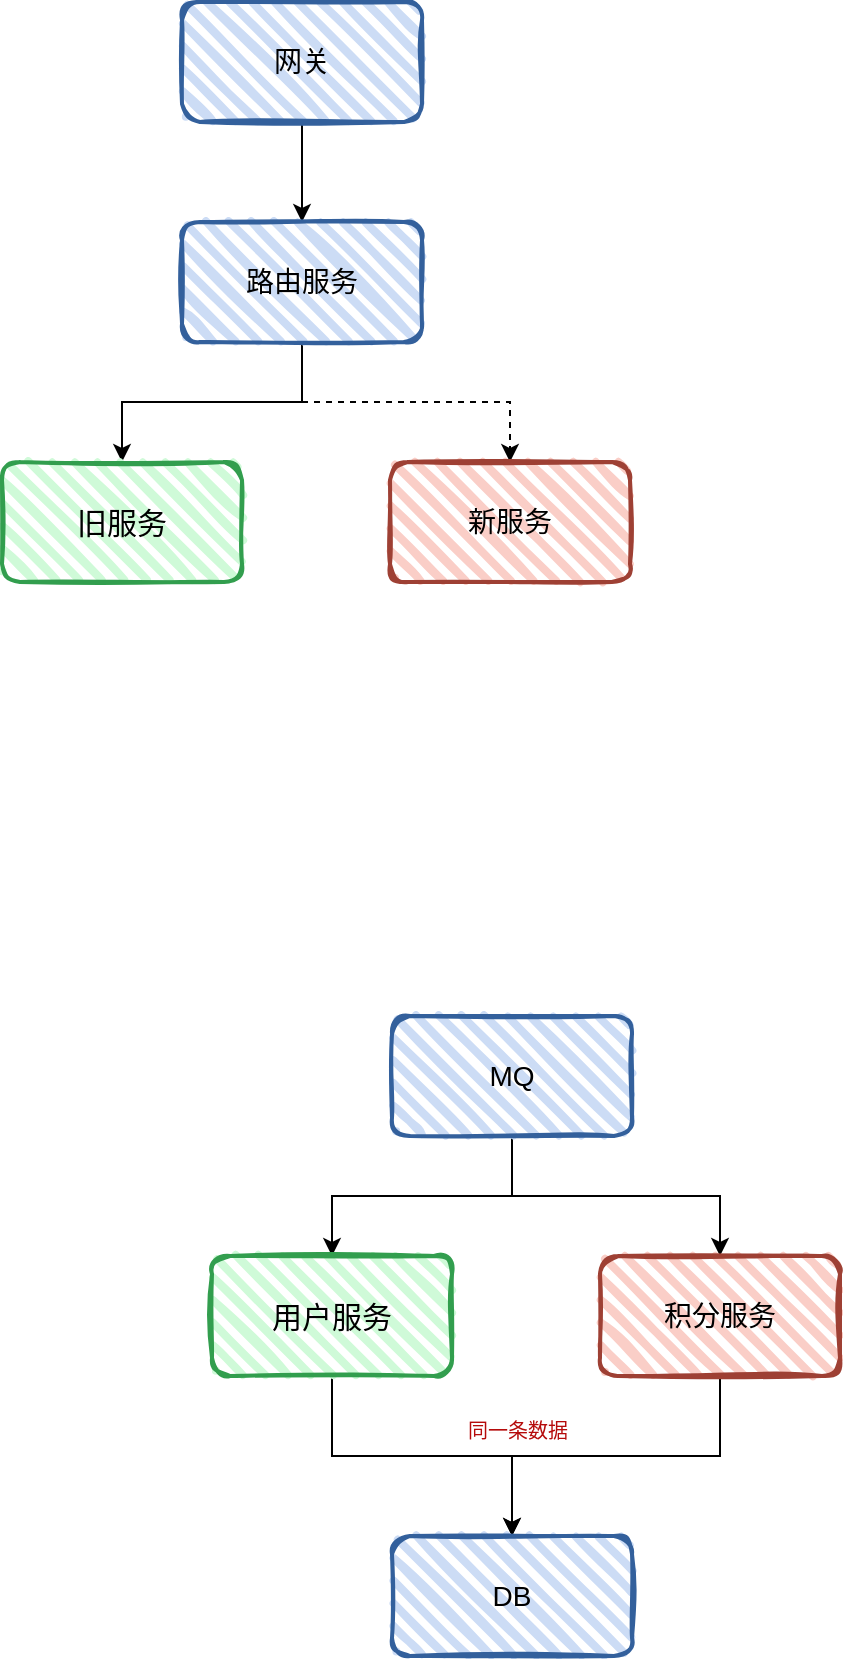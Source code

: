 <mxfile version="20.8.11" type="github">
  <diagram id="q9V0a5muKVpJxnvX1E8P" name="第 1 页">
    <mxGraphModel dx="853" dy="546" grid="0" gridSize="10" guides="1" tooltips="1" connect="1" arrows="1" fold="1" page="1" pageScale="1" pageWidth="827" pageHeight="1169" math="0" shadow="0">
      <root>
        <mxCell id="0" />
        <mxCell id="1" parent="0" />
        <mxCell id="DYQuNRCOeBw9W_rcUtsJ-5" style="edgeStyle=orthogonalEdgeStyle;rounded=0;orthogonalLoop=1;jettySize=auto;html=1;exitX=0.5;exitY=1;exitDx=0;exitDy=0;entryX=0.5;entryY=0;entryDx=0;entryDy=0;fontSize=14;" edge="1" parent="1" source="DYQuNRCOeBw9W_rcUtsJ-1" target="DYQuNRCOeBw9W_rcUtsJ-2">
          <mxGeometry relative="1" as="geometry" />
        </mxCell>
        <mxCell id="DYQuNRCOeBw9W_rcUtsJ-1" value="网关" style="rounded=1;whiteSpace=wrap;html=1;strokeWidth=2;fillWeight=4;hachureGap=8;hachureAngle=45;fillColor=#CCDCF5;sketch=1;strokeColor=#33609C;fontSize=14;" vertex="1" parent="1">
          <mxGeometry x="250" y="290" width="120" height="60" as="geometry" />
        </mxCell>
        <mxCell id="DYQuNRCOeBw9W_rcUtsJ-6" style="edgeStyle=orthogonalEdgeStyle;rounded=0;orthogonalLoop=1;jettySize=auto;html=1;exitX=0.5;exitY=1;exitDx=0;exitDy=0;fontSize=14;" edge="1" parent="1" source="DYQuNRCOeBw9W_rcUtsJ-2" target="DYQuNRCOeBw9W_rcUtsJ-3">
          <mxGeometry relative="1" as="geometry" />
        </mxCell>
        <mxCell id="DYQuNRCOeBw9W_rcUtsJ-7" style="edgeStyle=orthogonalEdgeStyle;rounded=0;orthogonalLoop=1;jettySize=auto;html=1;exitX=0.5;exitY=1;exitDx=0;exitDy=0;fontSize=14;dashed=1;" edge="1" parent="1" source="DYQuNRCOeBw9W_rcUtsJ-2" target="DYQuNRCOeBw9W_rcUtsJ-4">
          <mxGeometry relative="1" as="geometry" />
        </mxCell>
        <mxCell id="DYQuNRCOeBw9W_rcUtsJ-2" value="路由服务" style="rounded=1;whiteSpace=wrap;html=1;strokeWidth=2;fillWeight=4;hachureGap=8;hachureAngle=45;fillColor=#CCDCF5;sketch=1;strokeColor=#33609C;fontSize=14;" vertex="1" parent="1">
          <mxGeometry x="250" y="400" width="120" height="60" as="geometry" />
        </mxCell>
        <mxCell id="DYQuNRCOeBw9W_rcUtsJ-3" value="旧服务" style="rounded=1;whiteSpace=wrap;html=1;strokeWidth=2;fillWeight=4;hachureGap=8;hachureAngle=45;fillColor=#CFFAD8;sketch=1;strokeColor=#329E4E;fontSize=15;" vertex="1" parent="1">
          <mxGeometry x="160" y="520" width="120" height="60" as="geometry" />
        </mxCell>
        <mxCell id="DYQuNRCOeBw9W_rcUtsJ-4" value="新服务" style="rounded=1;whiteSpace=wrap;html=1;strokeWidth=2;fillWeight=4;hachureGap=8;hachureAngle=45;fillColor=#FACEC7;sketch=1;strokeColor=#9E4034;fontSize=14;" vertex="1" parent="1">
          <mxGeometry x="354" y="520" width="120" height="60" as="geometry" />
        </mxCell>
        <mxCell id="DYQuNRCOeBw9W_rcUtsJ-10" style="edgeStyle=orthogonalEdgeStyle;rounded=0;orthogonalLoop=1;jettySize=auto;html=1;exitX=0.5;exitY=1;exitDx=0;exitDy=0;fontSize=14;" edge="1" parent="1" source="DYQuNRCOeBw9W_rcUtsJ-12" target="DYQuNRCOeBw9W_rcUtsJ-13">
          <mxGeometry relative="1" as="geometry" />
        </mxCell>
        <mxCell id="DYQuNRCOeBw9W_rcUtsJ-11" style="edgeStyle=orthogonalEdgeStyle;rounded=0;orthogonalLoop=1;jettySize=auto;html=1;exitX=0.5;exitY=1;exitDx=0;exitDy=0;fontSize=14;" edge="1" parent="1" source="DYQuNRCOeBw9W_rcUtsJ-12" target="DYQuNRCOeBw9W_rcUtsJ-14">
          <mxGeometry relative="1" as="geometry" />
        </mxCell>
        <mxCell id="DYQuNRCOeBw9W_rcUtsJ-12" value="MQ" style="rounded=1;whiteSpace=wrap;html=1;strokeWidth=2;fillWeight=4;hachureGap=8;hachureAngle=45;fillColor=#CCDCF5;sketch=1;strokeColor=#33609C;fontSize=14;" vertex="1" parent="1">
          <mxGeometry x="355" y="797" width="120" height="60" as="geometry" />
        </mxCell>
        <mxCell id="DYQuNRCOeBw9W_rcUtsJ-18" style="edgeStyle=orthogonalEdgeStyle;rounded=0;orthogonalLoop=1;jettySize=auto;html=1;exitX=0.5;exitY=1;exitDx=0;exitDy=0;fontSize=14;" edge="1" parent="1" source="DYQuNRCOeBw9W_rcUtsJ-13" target="DYQuNRCOeBw9W_rcUtsJ-15">
          <mxGeometry relative="1" as="geometry" />
        </mxCell>
        <mxCell id="DYQuNRCOeBw9W_rcUtsJ-13" value="用户服务" style="rounded=1;whiteSpace=wrap;html=1;strokeWidth=2;fillWeight=4;hachureGap=8;hachureAngle=45;fillColor=#CFFAD8;sketch=1;strokeColor=#329E4E;fontSize=15;" vertex="1" parent="1">
          <mxGeometry x="265" y="917" width="120" height="60" as="geometry" />
        </mxCell>
        <mxCell id="DYQuNRCOeBw9W_rcUtsJ-19" style="edgeStyle=orthogonalEdgeStyle;rounded=0;orthogonalLoop=1;jettySize=auto;html=1;exitX=0.5;exitY=1;exitDx=0;exitDy=0;fontSize=14;" edge="1" parent="1" source="DYQuNRCOeBw9W_rcUtsJ-14" target="DYQuNRCOeBw9W_rcUtsJ-15">
          <mxGeometry relative="1" as="geometry" />
        </mxCell>
        <mxCell id="DYQuNRCOeBw9W_rcUtsJ-14" value="积分服务" style="rounded=1;whiteSpace=wrap;html=1;strokeWidth=2;fillWeight=4;hachureGap=8;hachureAngle=45;fillColor=#FACEC7;sketch=1;strokeColor=#9E4034;fontSize=14;" vertex="1" parent="1">
          <mxGeometry x="459" y="917" width="120" height="60" as="geometry" />
        </mxCell>
        <mxCell id="DYQuNRCOeBw9W_rcUtsJ-15" value="DB" style="rounded=1;whiteSpace=wrap;html=1;strokeWidth=2;fillWeight=4;hachureGap=8;hachureAngle=45;fillColor=#CCDCF5;sketch=1;strokeColor=#33609C;fontSize=14;" vertex="1" parent="1">
          <mxGeometry x="355" y="1057" width="120" height="60" as="geometry" />
        </mxCell>
        <mxCell id="DYQuNRCOeBw9W_rcUtsJ-20" value="&lt;font style=&quot;font-size: 10px;&quot;&gt;同一条数据&lt;/font&gt;" style="text;html=1;strokeColor=none;fillColor=none;align=center;verticalAlign=middle;whiteSpace=wrap;rounded=0;fontSize=6;fontColor=#B50B0B;" vertex="1" parent="1">
          <mxGeometry x="362" y="989" width="112" height="30" as="geometry" />
        </mxCell>
      </root>
    </mxGraphModel>
  </diagram>
</mxfile>
